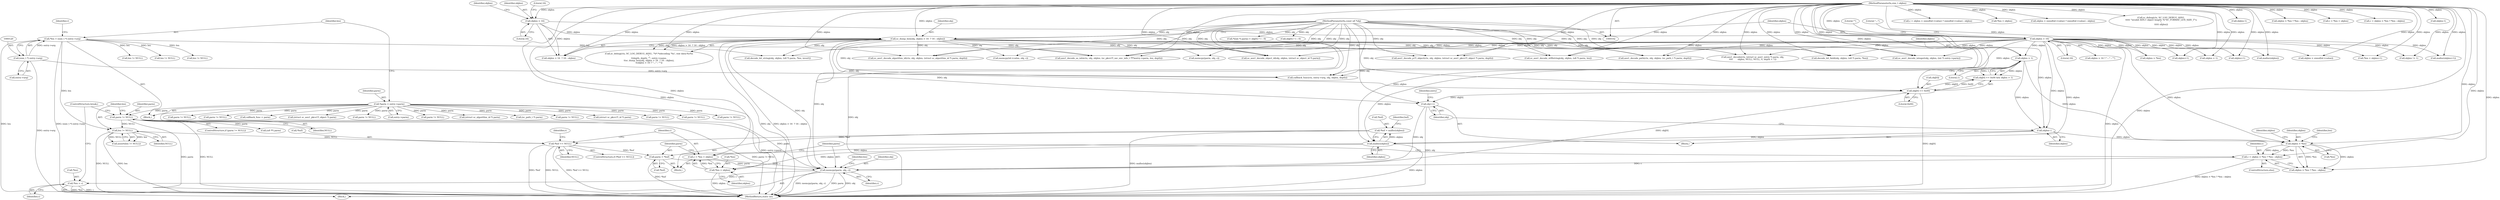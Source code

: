 digraph "0_OpenSC_a3fc7693f3a035a8a7921cffb98432944bb42740@API" {
"1000441" [label="(Call,memcpy(parm, obj, c))"];
"1000426" [label="(Call,parm = *buf)"];
"1000411" [label="(Call,*buf == NULL)"];
"1000405" [label="(Call,*buf = malloc(objlen))"];
"1000408" [label="(Call,malloc(objlen))"];
"1000388" [label="(Call,objlen--)"];
"1000150" [label="(Call,objlen > 16)"];
"1000106" [label="(MethodParameterIn,size_t objlen)"];
"1000144" [label="(Call,objlen > 16)"];
"1000384" [label="(Call,objlen > 1)"];
"1000368" [label="(Call,len != NULL)"];
"1000117" [label="(Call,*len = (size_t *) entry->arg)"];
"1000119" [label="(Call,(size_t *) entry->arg)"];
"1000362" [label="(Call,parm != NULL)"];
"1000110" [label="(Call,*parm = entry->parm)"];
"1000141" [label="(Call,sc_dump_hex(obj, objlen > 16  ? 16 : objlen))"];
"1000105" [label="(MethodParameterIn,const u8 *obj)"];
"1000379" [label="(Call,obj[0] == 0x00)"];
"1000390" [label="(Call,obj++)"];
"1000431" [label="(Call,c = objlen > *len ? *len : objlen)"];
"1000434" [label="(Call,objlen > *len)"];
"1000420" [label="(Call,c = *len = objlen)"];
"1000422" [label="(Call,*len = objlen)"];
"1000445" [label="(Call,*len = c)"];
"1000432" [label="(Identifier,c)"];
"1000422" [label="(Call,*len = objlen)"];
"1000351" [label="(Call,decode_bit_field(obj, objlen, (u8 *) parm, *len))"];
"1000433" [label="(Call,objlen > *len ? *len : objlen)"];
"1000141" [label="(Call,sc_dump_hex(obj, objlen > 16  ? 16 : objlen))"];
"1000365" [label="(Block,)"];
"1000162" [label="(Call,parm != NULL)"];
"1000577" [label="(Call,objlen+1)"];
"1000638" [label="(Call,c = objlen > sizeof(id->value) ? sizeof(id->value) : objlen)"];
"1000491" [label="(Call,*len = objlen)"];
"1000387" [label="(Block,)"];
"1000440" [label="(Identifier,objlen)"];
"1000152" [label="(Literal,16)"];
"1000634" [label="(Call,(struct sc_pkcs15_id *) parm)"];
"1000640" [label="(Call,objlen > sizeof(id->value) ? sizeof(id->value) : objlen)"];
"1000406" [label="(Call,*buf)"];
"1000194" [label="(Call,sc_debug(ctx, SC_LOG_DEBUG_ASN1,\n\t\t\t\t\t \"invalid ASN.1 object length: %\"SC_FORMAT_LEN_SIZE_T\"u\n\",\n\t\t\t\t\t objlen))"];
"1000541" [label="(Call,len != NULL)"];
"1000218" [label="(Call,parm != NULL)"];
"1000448" [label="(Identifier,c)"];
"1000431" [label="(Call,c = objlen > *len ? *len : objlen)"];
"1000272" [label="(Call,objlen < 1)"];
"1000390" [label="(Call,obj++)"];
"1000561" [label="(Call,objlen+1)"];
"1000297" [label="(Call,objlen-1)"];
"1000477" [label="(Call,malloc(objlen))"];
"1000106" [label="(MethodParameterIn,size_t objlen)"];
"1000405" [label="(Call,*buf = malloc(objlen))"];
"1000434" [label="(Call,objlen > *len)"];
"1000346" [label="(Call,parm != NULL)"];
"1000154" [label="(Literal,\"\")"];
"1000427" [label="(Identifier,parm)"];
"1000203" [label="(Call,*((int *) parm) = obj[0] ? 1 : 0)"];
"1000413" [label="(Identifier,buf)"];
"1000409" [label="(Identifier,objlen)"];
"1000117" [label="(Call,*len = (size_t *) entry->arg)"];
"1000641" [label="(Call,objlen > sizeof(id->value))"];
"1000361" [label="(ControlStructure,if (parm != NULL))"];
"1000452" [label="(Call,parm != NULL)"];
"1000362" [label="(Call,parm != NULL)"];
"1000147" [label="(Literal,16)"];
"1000146" [label="(Literal,16)"];
"1000536" [label="(Call,parm != NULL)"];
"1000435" [label="(Identifier,objlen)"];
"1000268" [label="(Call,len != NULL)"];
"1000449" [label="(ControlStructure,break;)"];
"1000414" [label="(Identifier,NULL)"];
"1000224" [label="(Call,sc_asn1_decode_integer(obj, objlen, (int *) entry->parm))"];
"1000691" [label="(Call,sc_asn1_decode_algorithm_id(ctx, obj, objlen, (struct sc_algorithm_id *) parm, depth))"];
"1000408" [label="(Call,malloc(objlen))"];
"1000380" [label="(Call,obj[0])"];
"1000367" [label="(Call,assert(len != NULL))"];
"1000402" [label="(Call,(u8 **) parm)"];
"1000143" [label="(Call,objlen > 16  ? 16 : objlen)"];
"1000526" [label="(Call,sc_asn1_decode_object_id(obj, objlen, (struct sc_object_id *) parm))"];
"1000521" [label="(Call,parm != NULL)"];
"1000673" [label="(Call,asn1_decode_p15_object(ctx, obj, objlen, (struct sc_asn1_pkcs15_object *) parm, depth))"];
"1000384" [label="(Call,objlen > 1)"];
"1000128" [label="(Call,callback_func = parm)"];
"1000428" [label="(Call,*buf)"];
"1000322" [label="(Call,decode_bit_string(obj, objlen, (u8 *) parm, *len, invert))"];
"1000385" [label="(Identifier,objlen)"];
"1000386" [label="(Literal,1)"];
"1000677" [label="(Call,(struct sc_asn1_pkcs15_object *) parm)"];
"1000502" [label="(Call,objlen > *len ? *len : objlen)"];
"1000425" [label="(Identifier,objlen)"];
"1000423" [label="(Call,*len)"];
"1000144" [label="(Call,objlen > 16)"];
"1000489" [label="(Call,c = *len = objlen)"];
"1000447" [label="(Identifier,len)"];
"1000150" [label="(Call,objlen > 16)"];
"1000436" [label="(Call,*len)"];
"1000389" [label="(Identifier,objlen)"];
"1000458" [label="(Call,len != NULL)"];
"1000252" [label="(Call,parm != NULL)"];
"1000421" [label="(Identifier,c)"];
"1000151" [label="(Identifier,objlen)"];
"1000126" [label="(Identifier,r)"];
"1000153" [label="(Literal,\"...\")"];
"1000430" [label="(ControlStructure,else)"];
"1000443" [label="(Identifier,obj)"];
"1000446" [label="(Call,*len)"];
"1000370" [label="(Identifier,NULL)"];
"1000383" [label="(Literal,0x00)"];
"1000364" [label="(Identifier,NULL)"];
"1000412" [label="(Call,*buf)"];
"1000112" [label="(Call,entry->parm)"];
"1000510" [label="(Call,memcpy(parm, obj, c))"];
"1000105" [label="(MethodParameterIn,const u8 *obj)"];
"1000417" [label="(Identifier,r)"];
"1000391" [label="(Identifier,obj)"];
"1000131" [label="(Call,sc_debug(ctx, SC_LOG_DEBUG_ASN1, \"%*.*sdecoding '%s', raw data:%s%s\n\",\n\t\tdepth, depth, \"\", entry->name,\n\t\tsc_dump_hex(obj, objlen > 16  ? 16 : objlen),\n\t\tobjlen > 16 ? \"...\" : \"\"))"];
"1000444" [label="(Identifier,c)"];
"1000363" [label="(Identifier,parm)"];
"1000586" [label="(Call,sc_asn1_decode_utf8string(obj, objlen, (u8 *) parm, len))"];
"1000148" [label="(Identifier,objlen)"];
"1000398" [label="(Block,)"];
"1000368" [label="(Call,len != NULL)"];
"1000111" [label="(Identifier,parm)"];
"1000439" [label="(Identifier,len)"];
"1000445" [label="(Call,*len = c)"];
"1000145" [label="(Identifier,objlen)"];
"1000142" [label="(Identifier,obj)"];
"1000369" [label="(Identifier,len)"];
"1000770" [label="(MethodReturn,static int)"];
"1000185" [label="(Call,parm != NULL)"];
"1000695" [label="(Call,(struct sc_algorithm_id *) parm)"];
"1000614" [label="(Call,asn1_decode_path(ctx, obj, objlen, (sc_path_t *) parm, depth))"];
"1000149" [label="(Call,objlen > 16 ? \"...\" : \"\")"];
"1000121" [label="(Call,entry->arg)"];
"1000730" [label="(Call,callback_func(ctx, entry->arg, obj, objlen, depth))"];
"1000618" [label="(Call,(sc_path_t *) parm)"];
"1000167" [label="(Call,asn1_decode(ctx, (struct sc_asn1_entry *) parm, obj,\n\t\t\t\t       objlen, NULL, NULL, 0, depth + 1))"];
"1000500" [label="(Call,c = objlen > *len ? *len : objlen)"];
"1000652" [label="(Call,memcpy(id->value, obj, c))"];
"1000574" [label="(Call,*len = objlen+1)"];
"1000208" [label="(Call,obj[0] ? 1 : 0)"];
"1000442" [label="(Identifier,parm)"];
"1000118" [label="(Identifier,len)"];
"1000119" [label="(Call,(size_t *) entry->arg)"];
"1000410" [label="(ControlStructure,if (*buf == NULL))"];
"1000388" [label="(Call,objlen--)"];
"1000441" [label="(Call,memcpy(parm, obj, c))"];
"1000395" [label="(Identifier,entry)"];
"1000190" [label="(Call,objlen != 1)"];
"1000313" [label="(Call,objlen-1)"];
"1000560" [label="(Call,malloc(objlen+1))"];
"1000503" [label="(Call,objlen > *len)"];
"1000379" [label="(Call,obj[0] == 0x00)"];
"1000709" [label="(Call,asn1_decode_se_info(ctx, obj, objlen, (sc_pkcs15_sec_env_info_t ***)entry->parm, len, depth))"];
"1000378" [label="(Call,obj[0] == 0x00 && objlen > 1)"];
"1000426" [label="(Call,parm = *buf)"];
"1000108" [label="(Block,)"];
"1000420" [label="(Call,c = *len = objlen)"];
"1000411" [label="(Call,*buf == NULL)"];
"1000110" [label="(Call,*parm = entry->parm)"];
"1000441" -> "1000365"  [label="AST: "];
"1000441" -> "1000444"  [label="CFG: "];
"1000442" -> "1000441"  [label="AST: "];
"1000443" -> "1000441"  [label="AST: "];
"1000444" -> "1000441"  [label="AST: "];
"1000447" -> "1000441"  [label="CFG: "];
"1000441" -> "1000770"  [label="DDG: parm"];
"1000441" -> "1000770"  [label="DDG: obj"];
"1000441" -> "1000770"  [label="DDG: memcpy(parm, obj, c)"];
"1000426" -> "1000441"  [label="DDG: parm"];
"1000362" -> "1000441"  [label="DDG: parm"];
"1000141" -> "1000441"  [label="DDG: obj"];
"1000379" -> "1000441"  [label="DDG: obj[0]"];
"1000390" -> "1000441"  [label="DDG: obj"];
"1000105" -> "1000441"  [label="DDG: obj"];
"1000431" -> "1000441"  [label="DDG: c"];
"1000420" -> "1000441"  [label="DDG: c"];
"1000441" -> "1000445"  [label="DDG: c"];
"1000426" -> "1000398"  [label="AST: "];
"1000426" -> "1000428"  [label="CFG: "];
"1000427" -> "1000426"  [label="AST: "];
"1000428" -> "1000426"  [label="AST: "];
"1000442" -> "1000426"  [label="CFG: "];
"1000426" -> "1000770"  [label="DDG: *buf"];
"1000411" -> "1000426"  [label="DDG: *buf"];
"1000411" -> "1000410"  [label="AST: "];
"1000411" -> "1000414"  [label="CFG: "];
"1000412" -> "1000411"  [label="AST: "];
"1000414" -> "1000411"  [label="AST: "];
"1000417" -> "1000411"  [label="CFG: "];
"1000421" -> "1000411"  [label="CFG: "];
"1000411" -> "1000770"  [label="DDG: *buf == NULL"];
"1000411" -> "1000770"  [label="DDG: *buf"];
"1000411" -> "1000770"  [label="DDG: NULL"];
"1000405" -> "1000411"  [label="DDG: *buf"];
"1000368" -> "1000411"  [label="DDG: NULL"];
"1000405" -> "1000398"  [label="AST: "];
"1000405" -> "1000408"  [label="CFG: "];
"1000406" -> "1000405"  [label="AST: "];
"1000408" -> "1000405"  [label="AST: "];
"1000413" -> "1000405"  [label="CFG: "];
"1000405" -> "1000770"  [label="DDG: malloc(objlen)"];
"1000408" -> "1000405"  [label="DDG: objlen"];
"1000408" -> "1000409"  [label="CFG: "];
"1000409" -> "1000408"  [label="AST: "];
"1000408" -> "1000770"  [label="DDG: objlen"];
"1000388" -> "1000408"  [label="DDG: objlen"];
"1000150" -> "1000408"  [label="DDG: objlen"];
"1000384" -> "1000408"  [label="DDG: objlen"];
"1000106" -> "1000408"  [label="DDG: objlen"];
"1000408" -> "1000420"  [label="DDG: objlen"];
"1000408" -> "1000422"  [label="DDG: objlen"];
"1000388" -> "1000387"  [label="AST: "];
"1000388" -> "1000389"  [label="CFG: "];
"1000389" -> "1000388"  [label="AST: "];
"1000391" -> "1000388"  [label="CFG: "];
"1000150" -> "1000388"  [label="DDG: objlen"];
"1000384" -> "1000388"  [label="DDG: objlen"];
"1000106" -> "1000388"  [label="DDG: objlen"];
"1000388" -> "1000434"  [label="DDG: objlen"];
"1000150" -> "1000149"  [label="AST: "];
"1000150" -> "1000152"  [label="CFG: "];
"1000151" -> "1000150"  [label="AST: "];
"1000152" -> "1000150"  [label="AST: "];
"1000153" -> "1000150"  [label="CFG: "];
"1000154" -> "1000150"  [label="CFG: "];
"1000150" -> "1000770"  [label="DDG: objlen"];
"1000106" -> "1000150"  [label="DDG: objlen"];
"1000144" -> "1000150"  [label="DDG: objlen"];
"1000150" -> "1000167"  [label="DDG: objlen"];
"1000150" -> "1000190"  [label="DDG: objlen"];
"1000150" -> "1000224"  [label="DDG: objlen"];
"1000150" -> "1000272"  [label="DDG: objlen"];
"1000150" -> "1000351"  [label="DDG: objlen"];
"1000150" -> "1000384"  [label="DDG: objlen"];
"1000150" -> "1000434"  [label="DDG: objlen"];
"1000150" -> "1000477"  [label="DDG: objlen"];
"1000150" -> "1000503"  [label="DDG: objlen"];
"1000150" -> "1000526"  [label="DDG: objlen"];
"1000150" -> "1000560"  [label="DDG: objlen"];
"1000150" -> "1000561"  [label="DDG: objlen"];
"1000150" -> "1000574"  [label="DDG: objlen"];
"1000150" -> "1000577"  [label="DDG: objlen"];
"1000150" -> "1000586"  [label="DDG: objlen"];
"1000150" -> "1000614"  [label="DDG: objlen"];
"1000150" -> "1000641"  [label="DDG: objlen"];
"1000150" -> "1000673"  [label="DDG: objlen"];
"1000150" -> "1000691"  [label="DDG: objlen"];
"1000150" -> "1000709"  [label="DDG: objlen"];
"1000150" -> "1000730"  [label="DDG: objlen"];
"1000106" -> "1000102"  [label="AST: "];
"1000106" -> "1000770"  [label="DDG: objlen"];
"1000106" -> "1000141"  [label="DDG: objlen"];
"1000106" -> "1000144"  [label="DDG: objlen"];
"1000106" -> "1000143"  [label="DDG: objlen"];
"1000106" -> "1000167"  [label="DDG: objlen"];
"1000106" -> "1000190"  [label="DDG: objlen"];
"1000106" -> "1000194"  [label="DDG: objlen"];
"1000106" -> "1000224"  [label="DDG: objlen"];
"1000106" -> "1000272"  [label="DDG: objlen"];
"1000106" -> "1000297"  [label="DDG: objlen"];
"1000106" -> "1000313"  [label="DDG: objlen"];
"1000106" -> "1000322"  [label="DDG: objlen"];
"1000106" -> "1000351"  [label="DDG: objlen"];
"1000106" -> "1000384"  [label="DDG: objlen"];
"1000106" -> "1000420"  [label="DDG: objlen"];
"1000106" -> "1000422"  [label="DDG: objlen"];
"1000106" -> "1000431"  [label="DDG: objlen"];
"1000106" -> "1000434"  [label="DDG: objlen"];
"1000106" -> "1000433"  [label="DDG: objlen"];
"1000106" -> "1000477"  [label="DDG: objlen"];
"1000106" -> "1000489"  [label="DDG: objlen"];
"1000106" -> "1000491"  [label="DDG: objlen"];
"1000106" -> "1000500"  [label="DDG: objlen"];
"1000106" -> "1000503"  [label="DDG: objlen"];
"1000106" -> "1000502"  [label="DDG: objlen"];
"1000106" -> "1000526"  [label="DDG: objlen"];
"1000106" -> "1000560"  [label="DDG: objlen"];
"1000106" -> "1000561"  [label="DDG: objlen"];
"1000106" -> "1000574"  [label="DDG: objlen"];
"1000106" -> "1000577"  [label="DDG: objlen"];
"1000106" -> "1000586"  [label="DDG: objlen"];
"1000106" -> "1000614"  [label="DDG: objlen"];
"1000106" -> "1000638"  [label="DDG: objlen"];
"1000106" -> "1000641"  [label="DDG: objlen"];
"1000106" -> "1000640"  [label="DDG: objlen"];
"1000106" -> "1000673"  [label="DDG: objlen"];
"1000106" -> "1000691"  [label="DDG: objlen"];
"1000106" -> "1000709"  [label="DDG: objlen"];
"1000106" -> "1000730"  [label="DDG: objlen"];
"1000144" -> "1000143"  [label="AST: "];
"1000144" -> "1000146"  [label="CFG: "];
"1000145" -> "1000144"  [label="AST: "];
"1000146" -> "1000144"  [label="AST: "];
"1000147" -> "1000144"  [label="CFG: "];
"1000148" -> "1000144"  [label="CFG: "];
"1000144" -> "1000141"  [label="DDG: objlen"];
"1000144" -> "1000143"  [label="DDG: objlen"];
"1000384" -> "1000378"  [label="AST: "];
"1000384" -> "1000386"  [label="CFG: "];
"1000385" -> "1000384"  [label="AST: "];
"1000386" -> "1000384"  [label="AST: "];
"1000378" -> "1000384"  [label="CFG: "];
"1000384" -> "1000378"  [label="DDG: objlen"];
"1000384" -> "1000378"  [label="DDG: 1"];
"1000384" -> "1000434"  [label="DDG: objlen"];
"1000368" -> "1000367"  [label="AST: "];
"1000368" -> "1000370"  [label="CFG: "];
"1000369" -> "1000368"  [label="AST: "];
"1000370" -> "1000368"  [label="AST: "];
"1000367" -> "1000368"  [label="CFG: "];
"1000368" -> "1000770"  [label="DDG: len"];
"1000368" -> "1000770"  [label="DDG: NULL"];
"1000368" -> "1000367"  [label="DDG: len"];
"1000368" -> "1000367"  [label="DDG: NULL"];
"1000117" -> "1000368"  [label="DDG: len"];
"1000362" -> "1000368"  [label="DDG: NULL"];
"1000117" -> "1000108"  [label="AST: "];
"1000117" -> "1000119"  [label="CFG: "];
"1000118" -> "1000117"  [label="AST: "];
"1000119" -> "1000117"  [label="AST: "];
"1000126" -> "1000117"  [label="CFG: "];
"1000117" -> "1000770"  [label="DDG: len"];
"1000117" -> "1000770"  [label="DDG: (size_t *) entry->arg"];
"1000119" -> "1000117"  [label="DDG: entry->arg"];
"1000117" -> "1000268"  [label="DDG: len"];
"1000117" -> "1000458"  [label="DDG: len"];
"1000117" -> "1000541"  [label="DDG: len"];
"1000117" -> "1000709"  [label="DDG: len"];
"1000119" -> "1000121"  [label="CFG: "];
"1000120" -> "1000119"  [label="AST: "];
"1000121" -> "1000119"  [label="AST: "];
"1000119" -> "1000770"  [label="DDG: entry->arg"];
"1000119" -> "1000730"  [label="DDG: entry->arg"];
"1000362" -> "1000361"  [label="AST: "];
"1000362" -> "1000364"  [label="CFG: "];
"1000363" -> "1000362"  [label="AST: "];
"1000364" -> "1000362"  [label="AST: "];
"1000369" -> "1000362"  [label="CFG: "];
"1000449" -> "1000362"  [label="CFG: "];
"1000362" -> "1000770"  [label="DDG: NULL"];
"1000362" -> "1000770"  [label="DDG: parm != NULL"];
"1000362" -> "1000770"  [label="DDG: parm"];
"1000110" -> "1000362"  [label="DDG: parm"];
"1000362" -> "1000402"  [label="DDG: parm"];
"1000110" -> "1000108"  [label="AST: "];
"1000110" -> "1000112"  [label="CFG: "];
"1000111" -> "1000110"  [label="AST: "];
"1000112" -> "1000110"  [label="AST: "];
"1000118" -> "1000110"  [label="CFG: "];
"1000110" -> "1000770"  [label="DDG: entry->parm"];
"1000110" -> "1000128"  [label="DDG: parm"];
"1000110" -> "1000162"  [label="DDG: parm"];
"1000110" -> "1000185"  [label="DDG: parm"];
"1000110" -> "1000218"  [label="DDG: parm"];
"1000110" -> "1000252"  [label="DDG: parm"];
"1000110" -> "1000346"  [label="DDG: parm"];
"1000110" -> "1000452"  [label="DDG: parm"];
"1000110" -> "1000521"  [label="DDG: parm"];
"1000110" -> "1000536"  [label="DDG: parm"];
"1000110" -> "1000618"  [label="DDG: parm"];
"1000110" -> "1000634"  [label="DDG: parm"];
"1000110" -> "1000677"  [label="DDG: parm"];
"1000110" -> "1000695"  [label="DDG: parm"];
"1000141" -> "1000131"  [label="AST: "];
"1000141" -> "1000143"  [label="CFG: "];
"1000142" -> "1000141"  [label="AST: "];
"1000143" -> "1000141"  [label="AST: "];
"1000151" -> "1000141"  [label="CFG: "];
"1000141" -> "1000770"  [label="DDG: obj"];
"1000141" -> "1000770"  [label="DDG: objlen > 16  ? 16 : objlen"];
"1000141" -> "1000131"  [label="DDG: obj"];
"1000141" -> "1000131"  [label="DDG: objlen > 16  ? 16 : objlen"];
"1000105" -> "1000141"  [label="DDG: obj"];
"1000141" -> "1000167"  [label="DDG: obj"];
"1000141" -> "1000224"  [label="DDG: obj"];
"1000141" -> "1000322"  [label="DDG: obj"];
"1000141" -> "1000351"  [label="DDG: obj"];
"1000141" -> "1000379"  [label="DDG: obj"];
"1000141" -> "1000390"  [label="DDG: obj"];
"1000141" -> "1000510"  [label="DDG: obj"];
"1000141" -> "1000526"  [label="DDG: obj"];
"1000141" -> "1000586"  [label="DDG: obj"];
"1000141" -> "1000614"  [label="DDG: obj"];
"1000141" -> "1000652"  [label="DDG: obj"];
"1000141" -> "1000673"  [label="DDG: obj"];
"1000141" -> "1000691"  [label="DDG: obj"];
"1000141" -> "1000709"  [label="DDG: obj"];
"1000141" -> "1000730"  [label="DDG: obj"];
"1000105" -> "1000102"  [label="AST: "];
"1000105" -> "1000770"  [label="DDG: obj"];
"1000105" -> "1000167"  [label="DDG: obj"];
"1000105" -> "1000203"  [label="DDG: obj"];
"1000105" -> "1000208"  [label="DDG: obj"];
"1000105" -> "1000224"  [label="DDG: obj"];
"1000105" -> "1000322"  [label="DDG: obj"];
"1000105" -> "1000351"  [label="DDG: obj"];
"1000105" -> "1000379"  [label="DDG: obj"];
"1000105" -> "1000390"  [label="DDG: obj"];
"1000105" -> "1000510"  [label="DDG: obj"];
"1000105" -> "1000526"  [label="DDG: obj"];
"1000105" -> "1000586"  [label="DDG: obj"];
"1000105" -> "1000614"  [label="DDG: obj"];
"1000105" -> "1000652"  [label="DDG: obj"];
"1000105" -> "1000673"  [label="DDG: obj"];
"1000105" -> "1000691"  [label="DDG: obj"];
"1000105" -> "1000709"  [label="DDG: obj"];
"1000105" -> "1000730"  [label="DDG: obj"];
"1000379" -> "1000378"  [label="AST: "];
"1000379" -> "1000383"  [label="CFG: "];
"1000380" -> "1000379"  [label="AST: "];
"1000383" -> "1000379"  [label="AST: "];
"1000385" -> "1000379"  [label="CFG: "];
"1000378" -> "1000379"  [label="CFG: "];
"1000379" -> "1000770"  [label="DDG: obj[0]"];
"1000379" -> "1000378"  [label="DDG: obj[0]"];
"1000379" -> "1000378"  [label="DDG: 0x00"];
"1000379" -> "1000390"  [label="DDG: obj[0]"];
"1000390" -> "1000387"  [label="AST: "];
"1000390" -> "1000391"  [label="CFG: "];
"1000391" -> "1000390"  [label="AST: "];
"1000395" -> "1000390"  [label="CFG: "];
"1000390" -> "1000770"  [label="DDG: obj"];
"1000431" -> "1000430"  [label="AST: "];
"1000431" -> "1000433"  [label="CFG: "];
"1000432" -> "1000431"  [label="AST: "];
"1000433" -> "1000431"  [label="AST: "];
"1000442" -> "1000431"  [label="CFG: "];
"1000431" -> "1000770"  [label="DDG: objlen > *len ? *len : objlen"];
"1000434" -> "1000431"  [label="DDG: *len"];
"1000434" -> "1000431"  [label="DDG: objlen"];
"1000434" -> "1000433"  [label="AST: "];
"1000434" -> "1000436"  [label="CFG: "];
"1000435" -> "1000434"  [label="AST: "];
"1000436" -> "1000434"  [label="AST: "];
"1000439" -> "1000434"  [label="CFG: "];
"1000440" -> "1000434"  [label="CFG: "];
"1000434" -> "1000433"  [label="DDG: *len"];
"1000434" -> "1000433"  [label="DDG: objlen"];
"1000420" -> "1000398"  [label="AST: "];
"1000420" -> "1000422"  [label="CFG: "];
"1000421" -> "1000420"  [label="AST: "];
"1000422" -> "1000420"  [label="AST: "];
"1000427" -> "1000420"  [label="CFG: "];
"1000422" -> "1000420"  [label="DDG: *len"];
"1000422" -> "1000425"  [label="CFG: "];
"1000423" -> "1000422"  [label="AST: "];
"1000425" -> "1000422"  [label="AST: "];
"1000422" -> "1000770"  [label="DDG: objlen"];
"1000445" -> "1000365"  [label="AST: "];
"1000445" -> "1000448"  [label="CFG: "];
"1000446" -> "1000445"  [label="AST: "];
"1000448" -> "1000445"  [label="AST: "];
"1000449" -> "1000445"  [label="CFG: "];
"1000445" -> "1000770"  [label="DDG: *len"];
"1000445" -> "1000770"  [label="DDG: c"];
}
